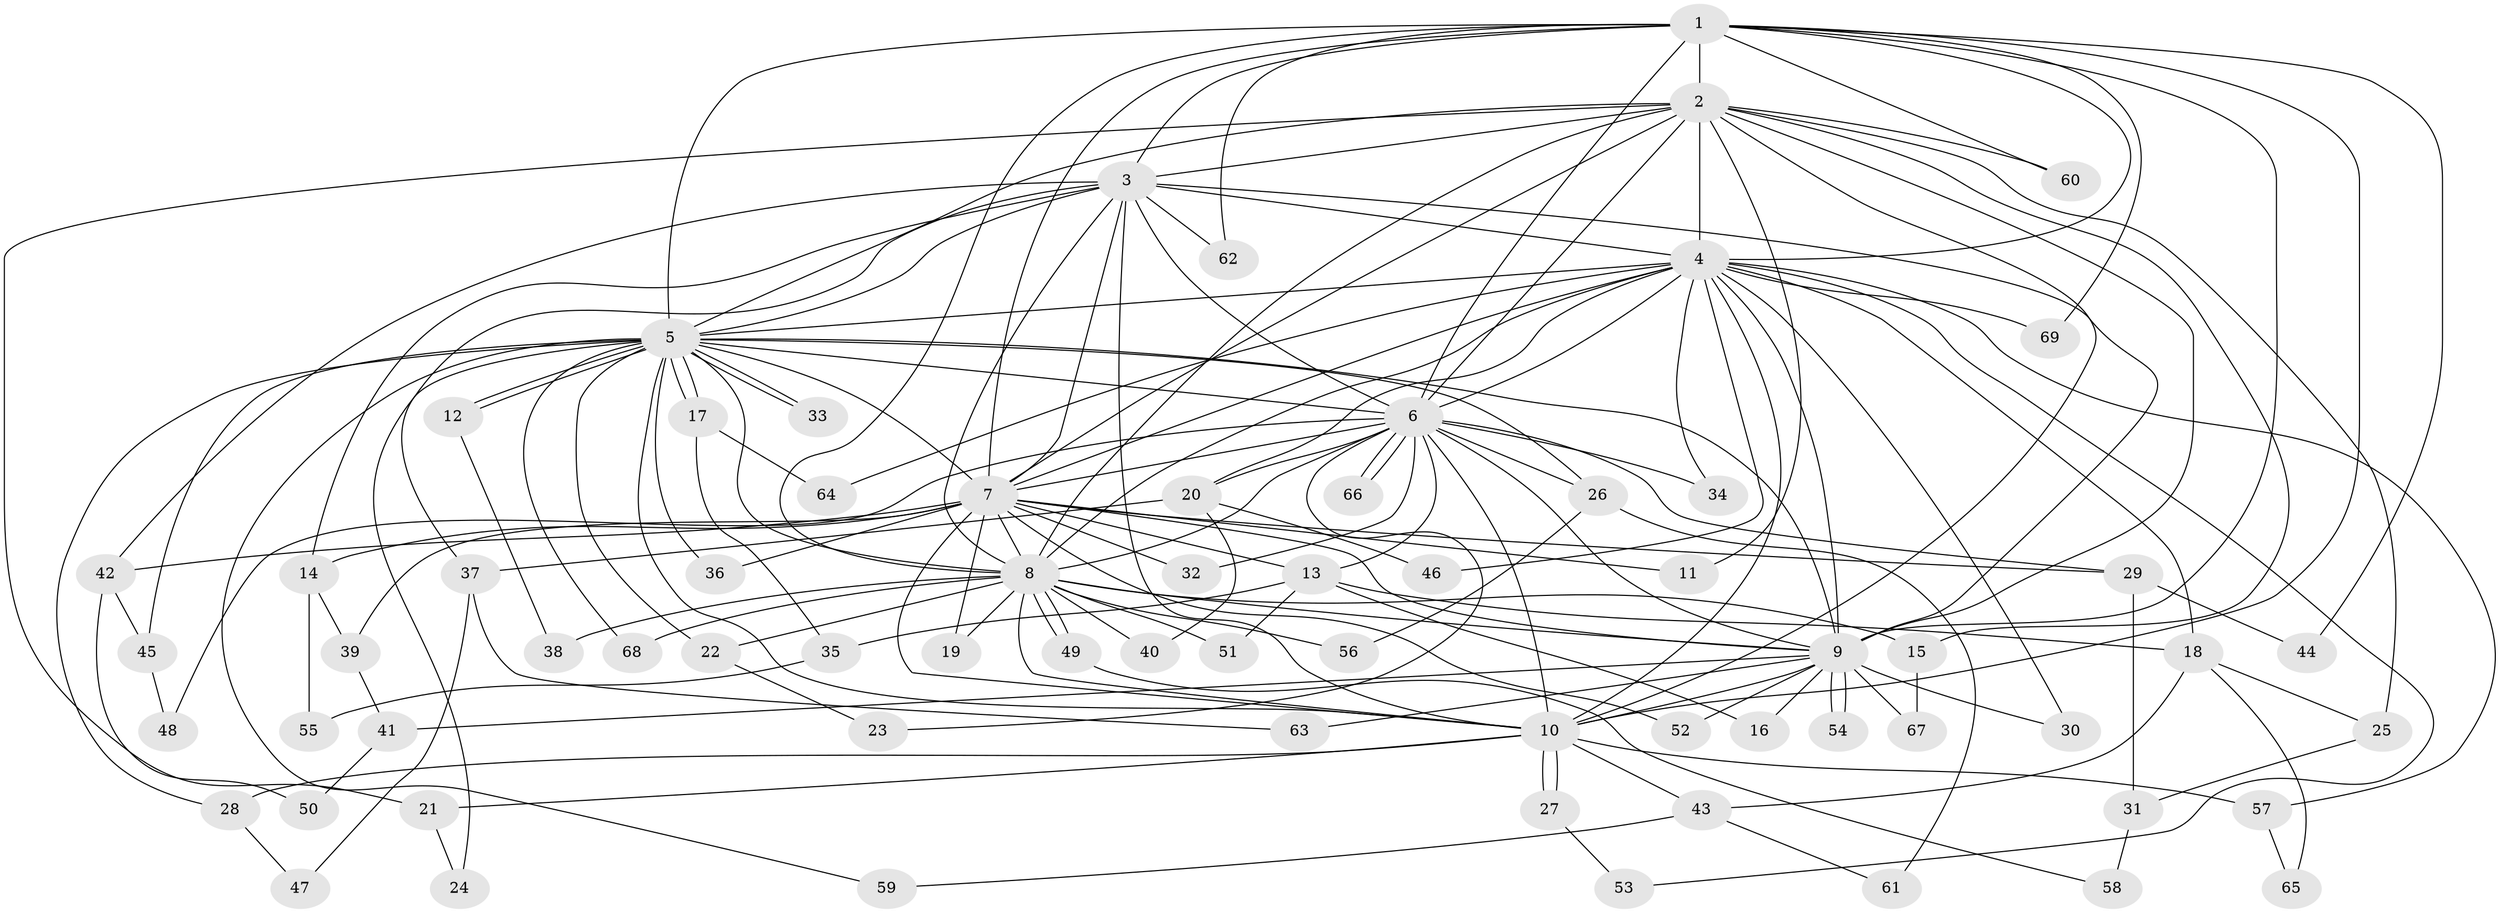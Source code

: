 // coarse degree distribution, {10: 0.041666666666666664, 27: 0.020833333333333332, 2: 0.4583333333333333, 4: 0.0625, 3: 0.16666666666666666, 1: 0.1875, 7: 0.020833333333333332, 5: 0.020833333333333332, 18: 0.020833333333333332}
// Generated by graph-tools (version 1.1) at 2025/48/03/04/25 21:48:44]
// undirected, 69 vertices, 163 edges
graph export_dot {
graph [start="1"]
  node [color=gray90,style=filled];
  1;
  2;
  3;
  4;
  5;
  6;
  7;
  8;
  9;
  10;
  11;
  12;
  13;
  14;
  15;
  16;
  17;
  18;
  19;
  20;
  21;
  22;
  23;
  24;
  25;
  26;
  27;
  28;
  29;
  30;
  31;
  32;
  33;
  34;
  35;
  36;
  37;
  38;
  39;
  40;
  41;
  42;
  43;
  44;
  45;
  46;
  47;
  48;
  49;
  50;
  51;
  52;
  53;
  54;
  55;
  56;
  57;
  58;
  59;
  60;
  61;
  62;
  63;
  64;
  65;
  66;
  67;
  68;
  69;
  1 -- 2;
  1 -- 3;
  1 -- 4;
  1 -- 5;
  1 -- 6;
  1 -- 7;
  1 -- 8;
  1 -- 9;
  1 -- 10;
  1 -- 44;
  1 -- 60;
  1 -- 62;
  1 -- 69;
  2 -- 3;
  2 -- 4;
  2 -- 5;
  2 -- 6;
  2 -- 7;
  2 -- 8;
  2 -- 9;
  2 -- 10;
  2 -- 11;
  2 -- 15;
  2 -- 21;
  2 -- 25;
  2 -- 60;
  3 -- 4;
  3 -- 5;
  3 -- 6;
  3 -- 7;
  3 -- 8;
  3 -- 9;
  3 -- 10;
  3 -- 14;
  3 -- 37;
  3 -- 42;
  3 -- 62;
  4 -- 5;
  4 -- 6;
  4 -- 7;
  4 -- 8;
  4 -- 9;
  4 -- 10;
  4 -- 18;
  4 -- 20;
  4 -- 30;
  4 -- 34;
  4 -- 46;
  4 -- 53;
  4 -- 57;
  4 -- 64;
  4 -- 69;
  5 -- 6;
  5 -- 7;
  5 -- 8;
  5 -- 9;
  5 -- 10;
  5 -- 12;
  5 -- 12;
  5 -- 17;
  5 -- 17;
  5 -- 22;
  5 -- 24;
  5 -- 26;
  5 -- 28;
  5 -- 33;
  5 -- 33;
  5 -- 36;
  5 -- 45;
  5 -- 59;
  5 -- 68;
  6 -- 7;
  6 -- 8;
  6 -- 9;
  6 -- 10;
  6 -- 13;
  6 -- 20;
  6 -- 23;
  6 -- 26;
  6 -- 29;
  6 -- 32;
  6 -- 34;
  6 -- 48;
  6 -- 66;
  6 -- 66;
  7 -- 8;
  7 -- 9;
  7 -- 10;
  7 -- 11;
  7 -- 13;
  7 -- 14;
  7 -- 19;
  7 -- 29;
  7 -- 32;
  7 -- 36;
  7 -- 39;
  7 -- 42;
  7 -- 52;
  8 -- 9;
  8 -- 10;
  8 -- 15;
  8 -- 19;
  8 -- 22;
  8 -- 38;
  8 -- 40;
  8 -- 49;
  8 -- 49;
  8 -- 51;
  8 -- 56;
  8 -- 68;
  9 -- 10;
  9 -- 16;
  9 -- 30;
  9 -- 41;
  9 -- 52;
  9 -- 54;
  9 -- 54;
  9 -- 63;
  9 -- 67;
  10 -- 21;
  10 -- 27;
  10 -- 27;
  10 -- 28;
  10 -- 43;
  10 -- 57;
  12 -- 38;
  13 -- 16;
  13 -- 18;
  13 -- 35;
  13 -- 51;
  14 -- 39;
  14 -- 55;
  15 -- 67;
  17 -- 35;
  17 -- 64;
  18 -- 25;
  18 -- 43;
  18 -- 65;
  20 -- 37;
  20 -- 40;
  20 -- 46;
  21 -- 24;
  22 -- 23;
  25 -- 31;
  26 -- 56;
  26 -- 61;
  27 -- 53;
  28 -- 47;
  29 -- 31;
  29 -- 44;
  31 -- 58;
  35 -- 55;
  37 -- 47;
  37 -- 63;
  39 -- 41;
  41 -- 50;
  42 -- 45;
  42 -- 50;
  43 -- 59;
  43 -- 61;
  45 -- 48;
  49 -- 58;
  57 -- 65;
}
